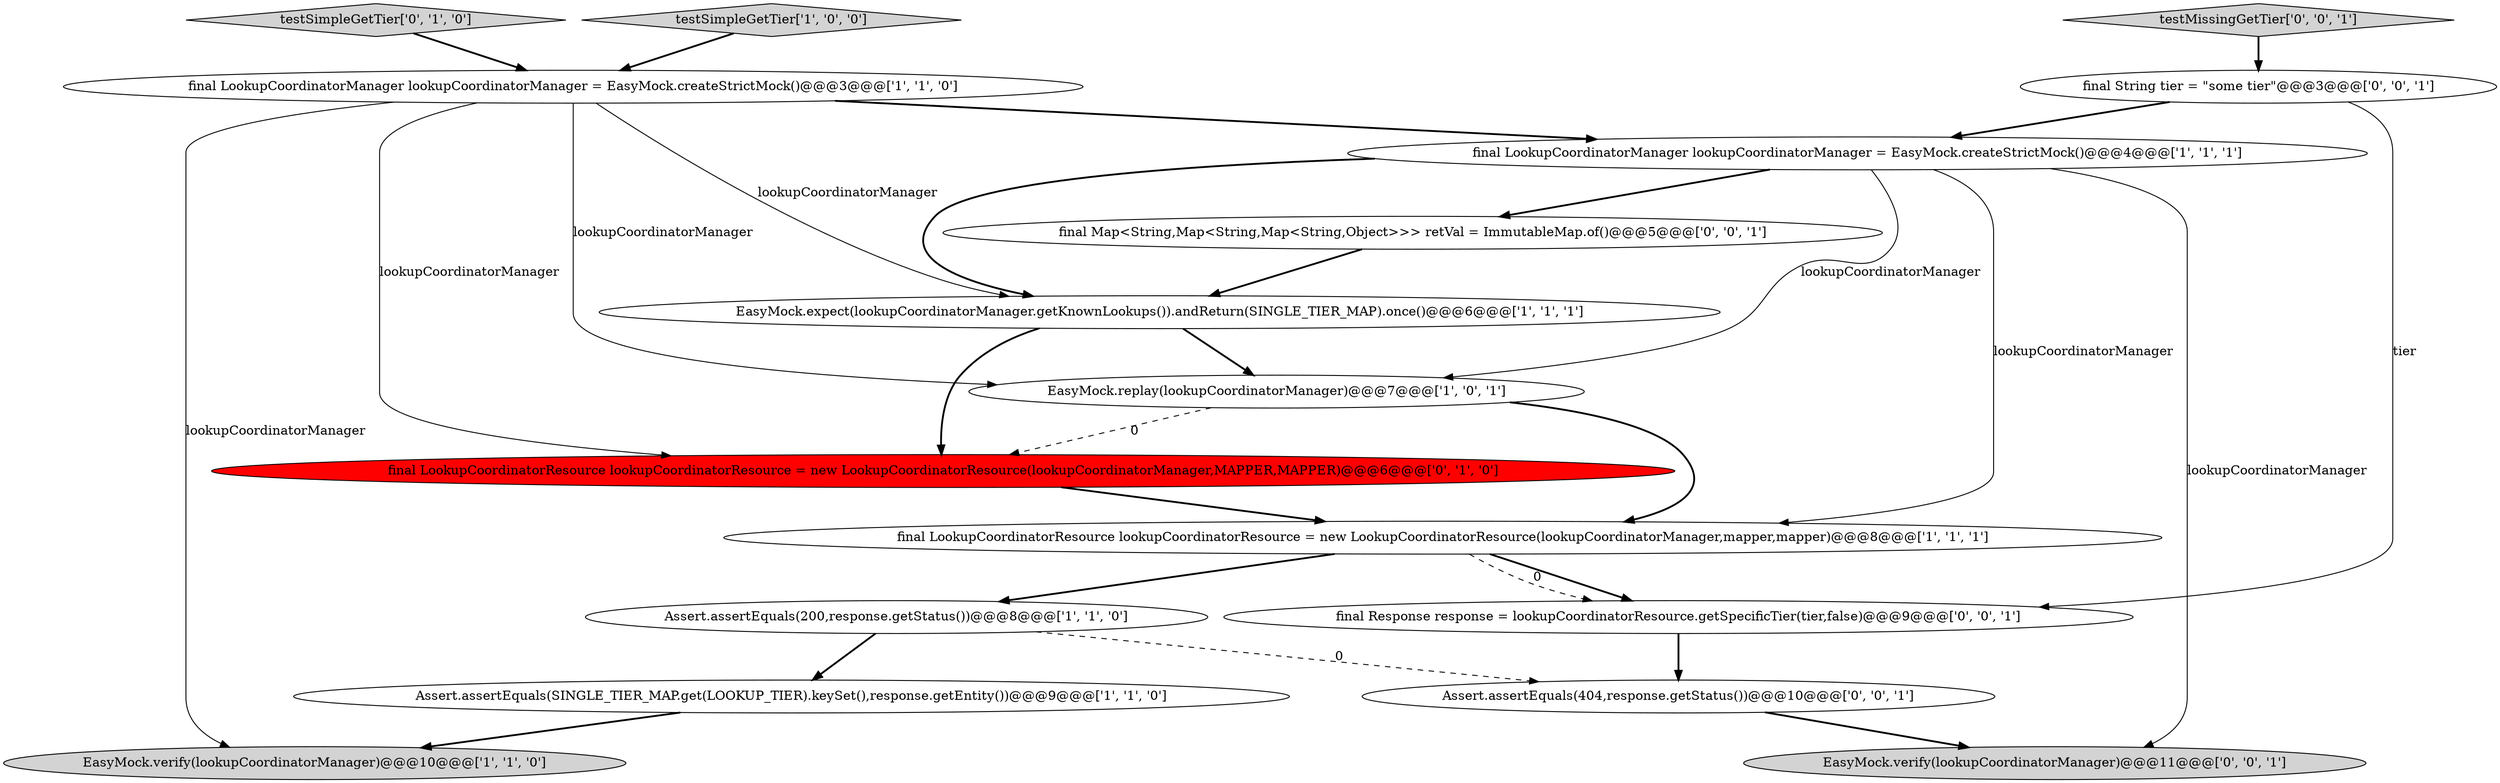 digraph {
13 [style = filled, label = "Assert.assertEquals(404,response.getStatus())@@@10@@@['0', '0', '1']", fillcolor = white, shape = ellipse image = "AAA0AAABBB3BBB"];
5 [style = filled, label = "testSimpleGetTier['1', '0', '0']", fillcolor = lightgray, shape = diamond image = "AAA0AAABBB1BBB"];
12 [style = filled, label = "EasyMock.verify(lookupCoordinatorManager)@@@11@@@['0', '0', '1']", fillcolor = lightgray, shape = ellipse image = "AAA0AAABBB3BBB"];
7 [style = filled, label = "Assert.assertEquals(200,response.getStatus())@@@8@@@['1', '1', '0']", fillcolor = white, shape = ellipse image = "AAA0AAABBB1BBB"];
10 [style = filled, label = "final LookupCoordinatorResource lookupCoordinatorResource = new LookupCoordinatorResource(lookupCoordinatorManager,MAPPER,MAPPER)@@@6@@@['0', '1', '0']", fillcolor = red, shape = ellipse image = "AAA1AAABBB2BBB"];
6 [style = filled, label = "EasyMock.expect(lookupCoordinatorManager.getKnownLookups()).andReturn(SINGLE_TIER_MAP).once()@@@6@@@['1', '1', '1']", fillcolor = white, shape = ellipse image = "AAA0AAABBB1BBB"];
1 [style = filled, label = "Assert.assertEquals(SINGLE_TIER_MAP.get(LOOKUP_TIER).keySet(),response.getEntity())@@@9@@@['1', '1', '0']", fillcolor = white, shape = ellipse image = "AAA0AAABBB1BBB"];
11 [style = filled, label = "final Map<String,Map<String,Map<String,Object>>> retVal = ImmutableMap.of()@@@5@@@['0', '0', '1']", fillcolor = white, shape = ellipse image = "AAA0AAABBB3BBB"];
2 [style = filled, label = "final LookupCoordinatorManager lookupCoordinatorManager = EasyMock.createStrictMock()@@@3@@@['1', '1', '0']", fillcolor = white, shape = ellipse image = "AAA0AAABBB1BBB"];
0 [style = filled, label = "final LookupCoordinatorManager lookupCoordinatorManager = EasyMock.createStrictMock()@@@4@@@['1', '1', '1']", fillcolor = white, shape = ellipse image = "AAA0AAABBB1BBB"];
9 [style = filled, label = "testSimpleGetTier['0', '1', '0']", fillcolor = lightgray, shape = diamond image = "AAA0AAABBB2BBB"];
14 [style = filled, label = "testMissingGetTier['0', '0', '1']", fillcolor = lightgray, shape = diamond image = "AAA0AAABBB3BBB"];
16 [style = filled, label = "final Response response = lookupCoordinatorResource.getSpecificTier(tier,false)@@@9@@@['0', '0', '1']", fillcolor = white, shape = ellipse image = "AAA0AAABBB3BBB"];
4 [style = filled, label = "EasyMock.verify(lookupCoordinatorManager)@@@10@@@['1', '1', '0']", fillcolor = lightgray, shape = ellipse image = "AAA0AAABBB1BBB"];
15 [style = filled, label = "final String tier = \"some tier\"@@@3@@@['0', '0', '1']", fillcolor = white, shape = ellipse image = "AAA0AAABBB3BBB"];
3 [style = filled, label = "EasyMock.replay(lookupCoordinatorManager)@@@7@@@['1', '0', '1']", fillcolor = white, shape = ellipse image = "AAA0AAABBB1BBB"];
8 [style = filled, label = "final LookupCoordinatorResource lookupCoordinatorResource = new LookupCoordinatorResource(lookupCoordinatorManager,mapper,mapper)@@@8@@@['1', '1', '1']", fillcolor = white, shape = ellipse image = "AAA0AAABBB1BBB"];
6->3 [style = bold, label=""];
8->16 [style = bold, label=""];
1->4 [style = bold, label=""];
16->13 [style = bold, label=""];
8->16 [style = dashed, label="0"];
7->1 [style = bold, label=""];
2->4 [style = solid, label="lookupCoordinatorManager"];
0->6 [style = bold, label=""];
9->2 [style = bold, label=""];
11->6 [style = bold, label=""];
0->11 [style = bold, label=""];
2->10 [style = solid, label="lookupCoordinatorManager"];
8->7 [style = bold, label=""];
2->3 [style = solid, label="lookupCoordinatorManager"];
5->2 [style = bold, label=""];
2->0 [style = bold, label=""];
0->8 [style = solid, label="lookupCoordinatorManager"];
13->12 [style = bold, label=""];
10->8 [style = bold, label=""];
3->8 [style = bold, label=""];
15->0 [style = bold, label=""];
6->10 [style = bold, label=""];
7->13 [style = dashed, label="0"];
14->15 [style = bold, label=""];
0->12 [style = solid, label="lookupCoordinatorManager"];
3->10 [style = dashed, label="0"];
2->6 [style = solid, label="lookupCoordinatorManager"];
0->3 [style = solid, label="lookupCoordinatorManager"];
15->16 [style = solid, label="tier"];
}

